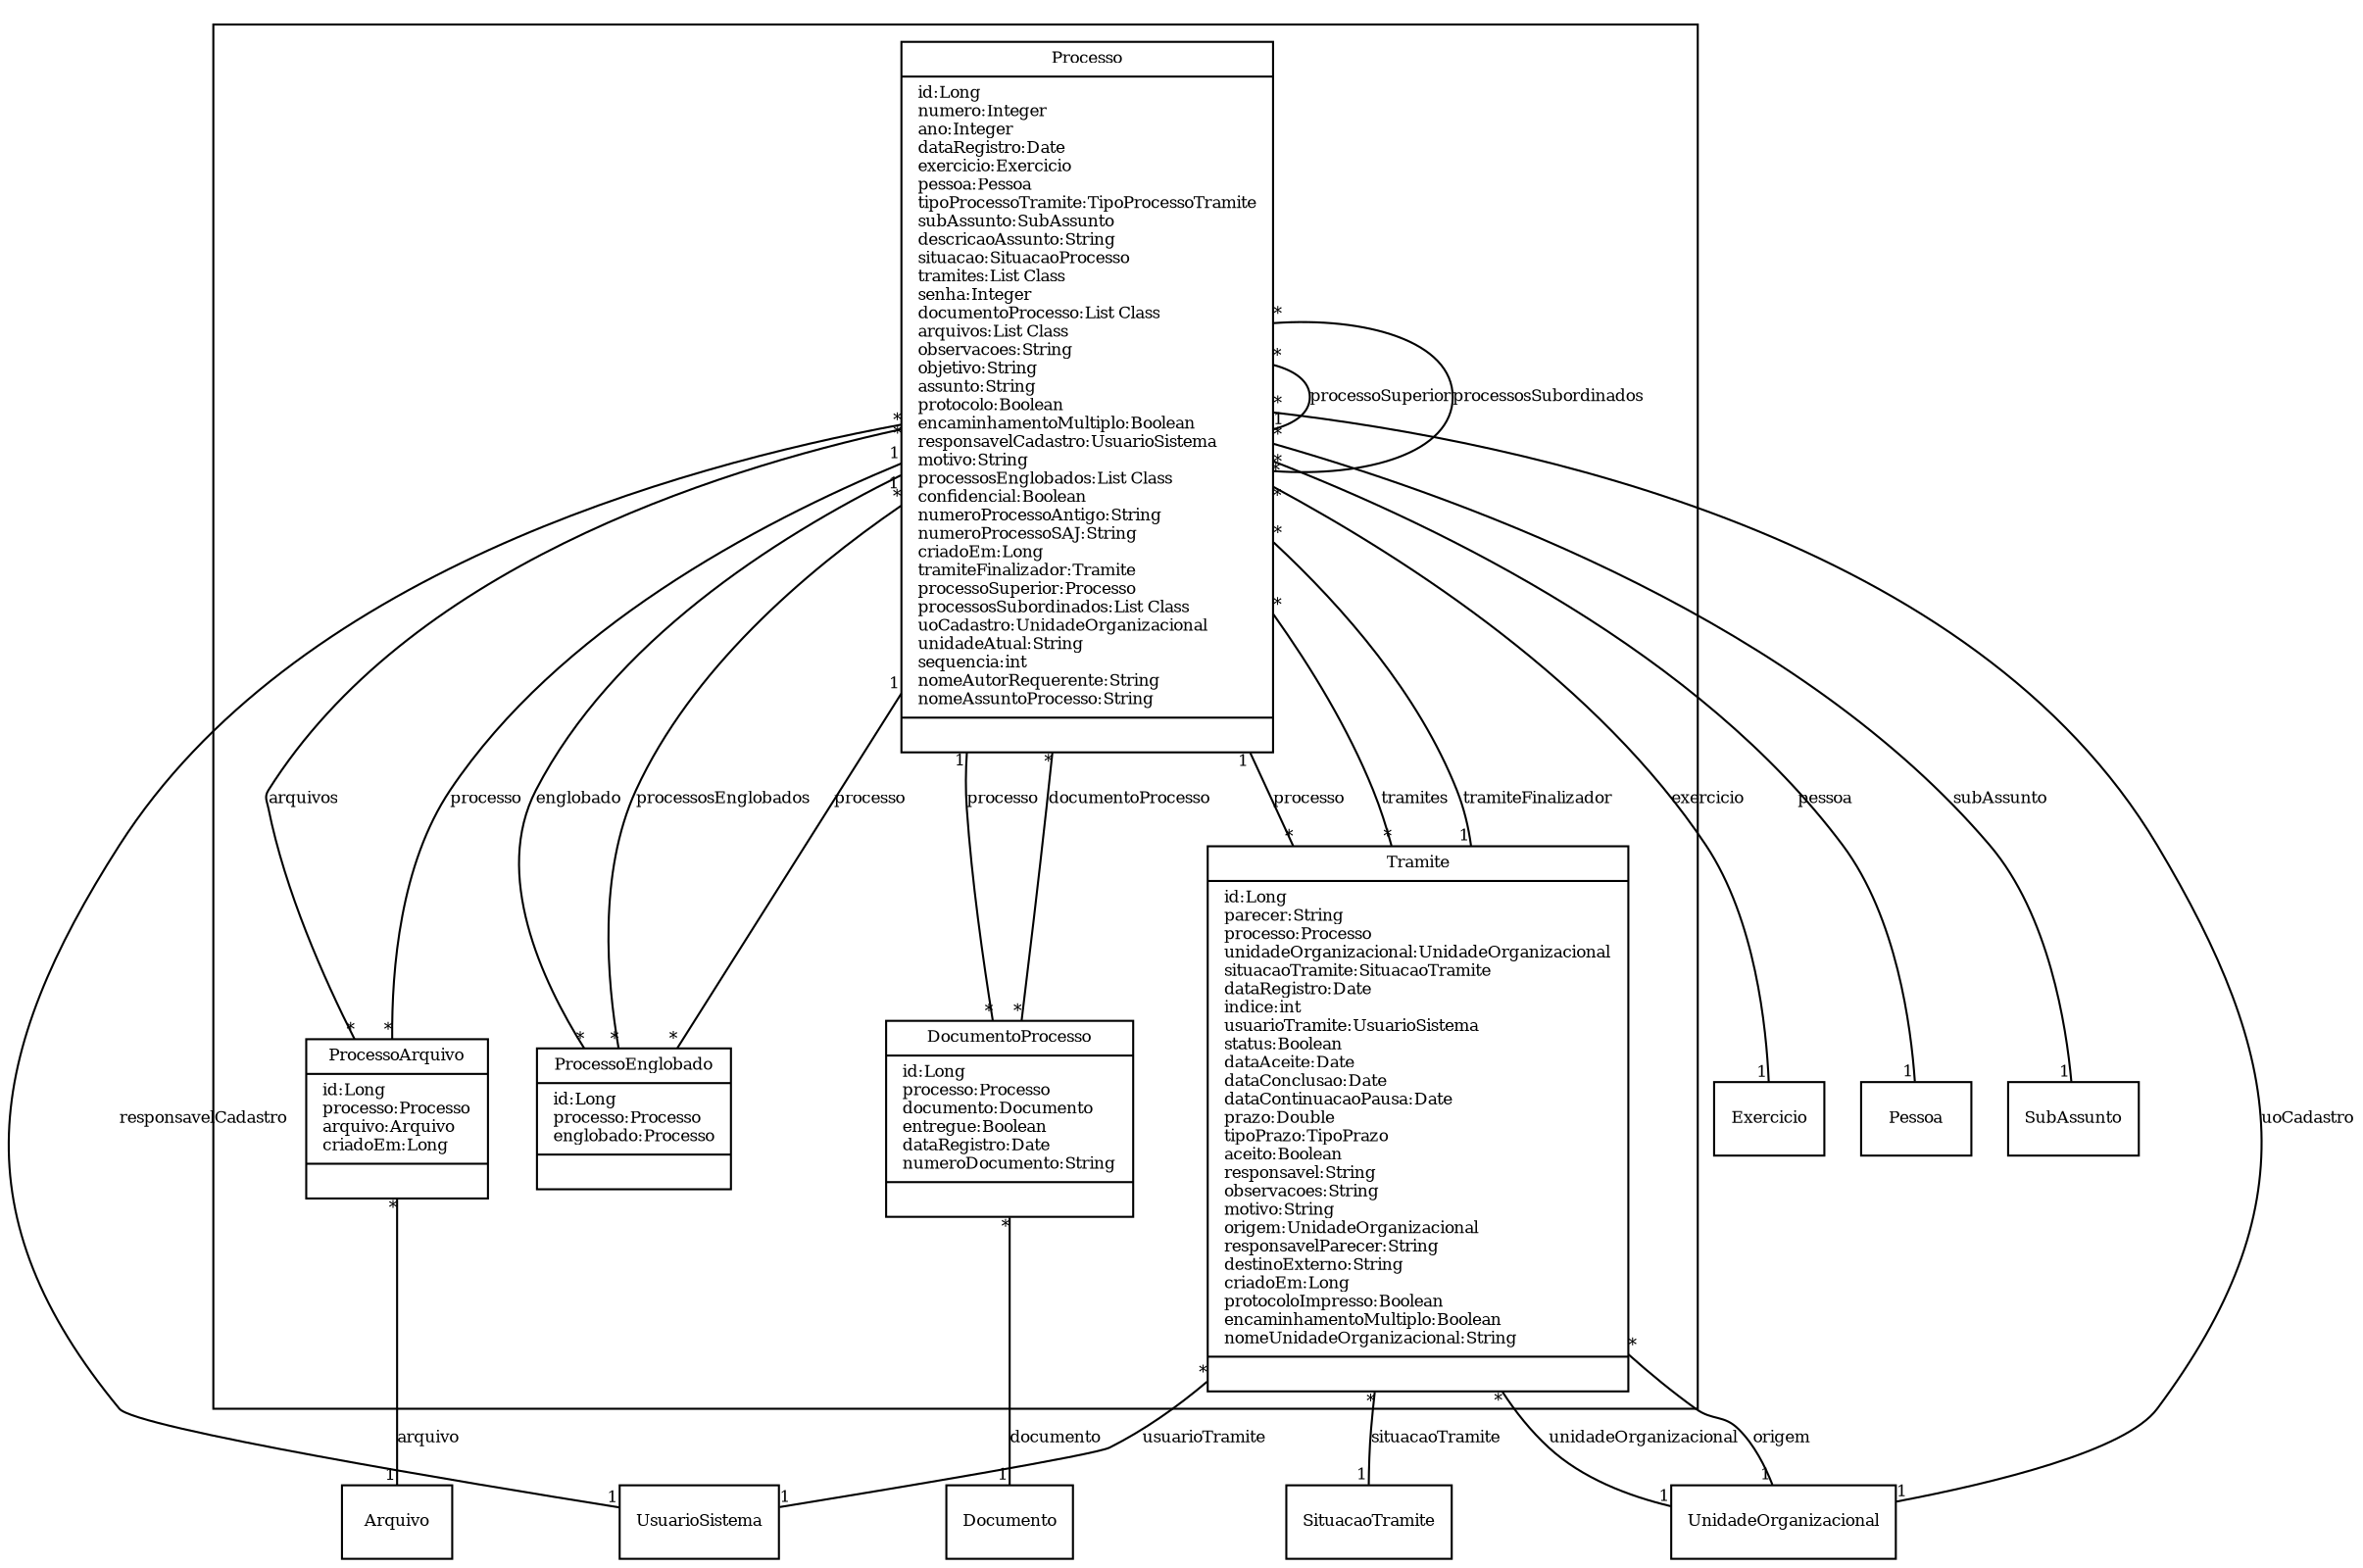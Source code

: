 digraph G{
fontname = "Times-Roman"
fontsize = 8

node [
        fontname = "Times-Roman"
        fontsize = 8
        shape = "record"
]

edge [
        fontname = "Times-Roman"
        fontsize = 8
]

subgraph clusterLOCALIZACAO_DE_PROCESSOS
{
Processo [label = "{Processo|id:Long\lnumero:Integer\lano:Integer\ldataRegistro:Date\lexercicio:Exercicio\lpessoa:Pessoa\ltipoProcessoTramite:TipoProcessoTramite\lsubAssunto:SubAssunto\ldescricaoAssunto:String\lsituacao:SituacaoProcesso\ltramites:List Class\lsenha:Integer\ldocumentoProcesso:List Class\larquivos:List Class\lobservacoes:String\lobjetivo:String\lassunto:String\lprotocolo:Boolean\lencaminhamentoMultiplo:Boolean\lresponsavelCadastro:UsuarioSistema\lmotivo:String\lprocessosEnglobados:List Class\lconfidencial:Boolean\lnumeroProcessoAntigo:String\lnumeroProcessoSAJ:String\lcriadoEm:Long\ltramiteFinalizador:Tramite\lprocessoSuperior:Processo\lprocessosSubordinados:List Class\luoCadastro:UnidadeOrganizacional\lunidadeAtual:String\lsequencia:int\lnomeAutorRequerente:String\lnomeAssuntoProcesso:String\l|\l}"]
Tramite [label = "{Tramite|id:Long\lparecer:String\lprocesso:Processo\lunidadeOrganizacional:UnidadeOrganizacional\lsituacaoTramite:SituacaoTramite\ldataRegistro:Date\lindice:int\lusuarioTramite:UsuarioSistema\lstatus:Boolean\ldataAceite:Date\ldataConclusao:Date\ldataContinuacaoPausa:Date\lprazo:Double\ltipoPrazo:TipoPrazo\laceito:Boolean\lresponsavel:String\lobservacoes:String\lmotivo:String\lorigem:UnidadeOrganizacional\lresponsavelParecer:String\ldestinoExterno:String\lcriadoEm:Long\lprotocoloImpresso:Boolean\lencaminhamentoMultiplo:Boolean\lnomeUnidadeOrganizacional:String\l|\l}"]
DocumentoProcesso [label = "{DocumentoProcesso|id:Long\lprocesso:Processo\ldocumento:Documento\lentregue:Boolean\ldataRegistro:Date\lnumeroDocumento:String\l|\l}"]
ProcessoArquivo [label = "{ProcessoArquivo|id:Long\lprocesso:Processo\larquivo:Arquivo\lcriadoEm:Long\l|\l}"]
ProcessoEnglobado [label = "{ProcessoEnglobado|id:Long\lprocesso:Processo\lenglobado:Processo\l|\l}"]
}
edge [arrowhead = "none" headlabel = "1" taillabel = "*"] Processo -> Exercicio [label = "exercicio"]
edge [arrowhead = "none" headlabel = "1" taillabel = "*"] Processo -> Pessoa [label = "pessoa"]
edge [arrowhead = "none" headlabel = "1" taillabel = "*"] Processo -> SubAssunto [label = "subAssunto"]
edge [arrowhead = "none" headlabel = "*" taillabel = "*"] Processo -> Tramite [label = "tramites"]
edge [arrowhead = "none" headlabel = "*" taillabel = "*"] Processo -> DocumentoProcesso [label = "documentoProcesso"]
edge [arrowhead = "none" headlabel = "*" taillabel = "*"] Processo -> ProcessoArquivo [label = "arquivos"]
edge [arrowhead = "none" headlabel = "1" taillabel = "*"] Processo -> UsuarioSistema [label = "responsavelCadastro"]
edge [arrowhead = "none" headlabel = "*" taillabel = "*"] Processo -> ProcessoEnglobado [label = "processosEnglobados"]
edge [arrowhead = "none" headlabel = "1" taillabel = "*"] Processo -> Tramite [label = "tramiteFinalizador"]
edge [arrowhead = "none" headlabel = "1" taillabel = "*"] Processo -> Processo [label = "processoSuperior"]
edge [arrowhead = "none" headlabel = "*" taillabel = "*"] Processo -> Processo [label = "processosSubordinados"]
edge [arrowhead = "none" headlabel = "1" taillabel = "*"] Processo -> UnidadeOrganizacional [label = "uoCadastro"]
edge [arrowhead = "none" headlabel = "1" taillabel = "*"] Tramite -> Processo [label = "processo"]
edge [arrowhead = "none" headlabel = "1" taillabel = "*"] Tramite -> UnidadeOrganizacional [label = "unidadeOrganizacional"]
edge [arrowhead = "none" headlabel = "1" taillabel = "*"] Tramite -> SituacaoTramite [label = "situacaoTramite"]
edge [arrowhead = "none" headlabel = "1" taillabel = "*"] Tramite -> UsuarioSistema [label = "usuarioTramite"]
edge [arrowhead = "none" headlabel = "1" taillabel = "*"] Tramite -> UnidadeOrganizacional [label = "origem"]
edge [arrowhead = "none" headlabel = "1" taillabel = "*"] DocumentoProcesso -> Processo [label = "processo"]
edge [arrowhead = "none" headlabel = "1" taillabel = "*"] DocumentoProcesso -> Documento [label = "documento"]
edge [arrowhead = "none" headlabel = "1" taillabel = "*"] ProcessoArquivo -> Processo [label = "processo"]
edge [arrowhead = "none" headlabel = "1" taillabel = "*"] ProcessoArquivo -> Arquivo [label = "arquivo"]
edge [arrowhead = "none" headlabel = "1" taillabel = "*"] ProcessoEnglobado -> Processo [label = "processo"]
edge [arrowhead = "none" headlabel = "1" taillabel = "*"] ProcessoEnglobado -> Processo [label = "englobado"]
}
